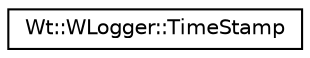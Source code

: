 digraph "Graphical Class Hierarchy"
{
 // LATEX_PDF_SIZE
  edge [fontname="Helvetica",fontsize="10",labelfontname="Helvetica",labelfontsize="10"];
  node [fontname="Helvetica",fontsize="10",shape=record];
  rankdir="LR";
  Node0 [label="Wt::WLogger::TimeStamp",height=0.2,width=0.4,color="black", fillcolor="white", style="filled",URL="$structWt_1_1WLogger_1_1TimeStamp.html",tooltip="Class that indicates a time stamp."];
}
